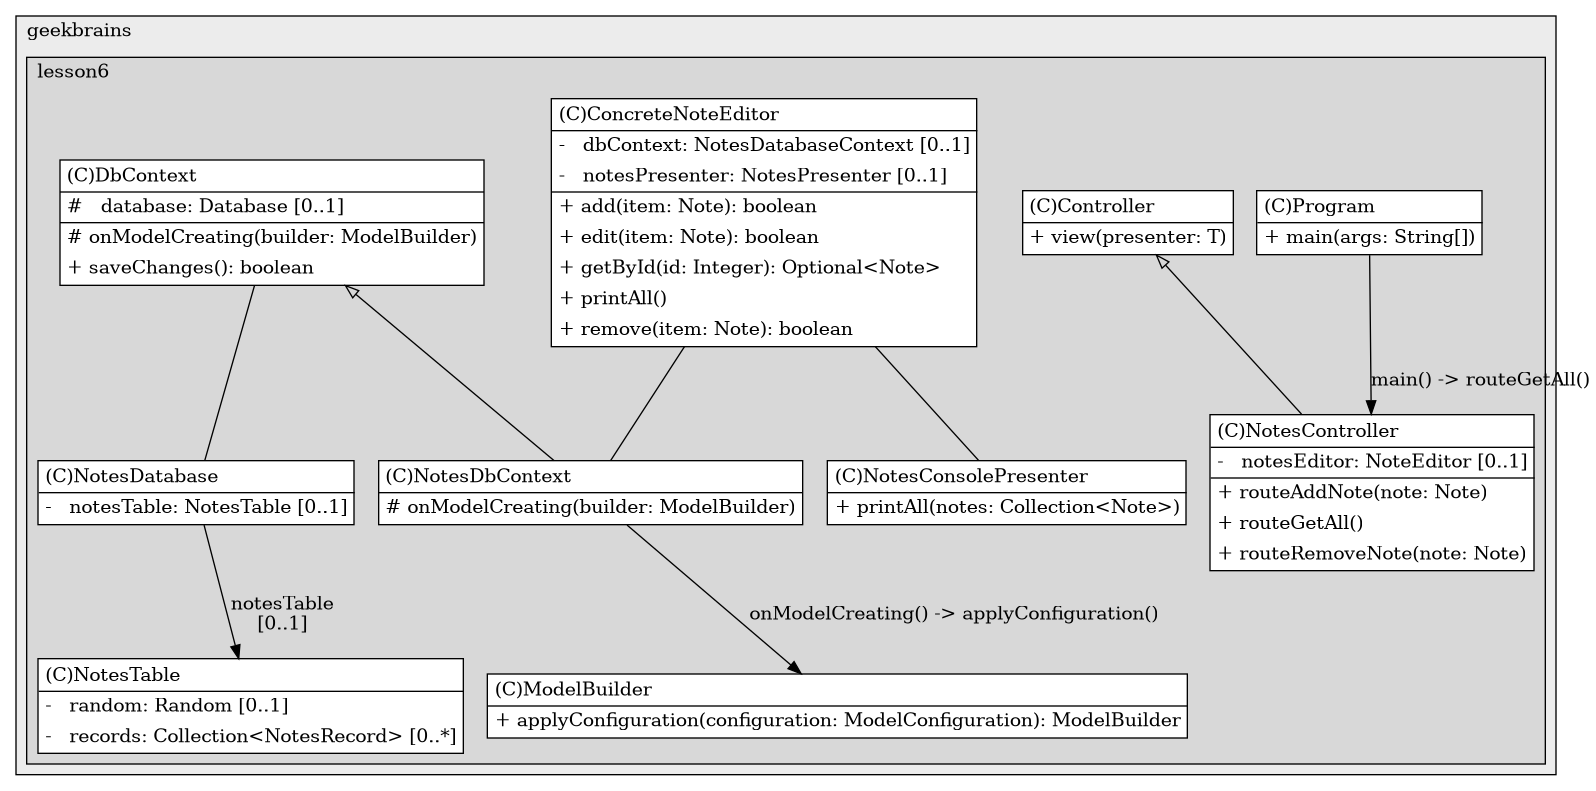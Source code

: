 @startuml

/' diagram meta data start
config=StructureConfiguration;
{
  "projectClassification": {
    "searchMode": "OpenProject", // OpenProject, AllProjects
    "includedProjects": "",
    "pathEndKeywords": "*.impl",
    "isClientPath": "",
    "isClientName": "",
    "isTestPath": "",
    "isTestName": "",
    "isMappingPath": "",
    "isMappingName": "",
    "isDataAccessPath": "",
    "isDataAccessName": "",
    "isDataStructurePath": "",
    "isDataStructureName": "",
    "isInterfaceStructuresPath": "",
    "isInterfaceStructuresName": "",
    "isEntryPointPath": "",
    "isEntryPointName": "",
    "treatFinalFieldsAsMandatory": false
  },
  "graphRestriction": {
    "classPackageExcludeFilter": "",
    "classPackageIncludeFilter": "",
    "classNameExcludeFilter": "",
    "classNameIncludeFilter": "",
    "methodNameExcludeFilter": "",
    "methodNameIncludeFilter": "",
    "removeByInheritance": "", // inheritance/annotation based filtering is done in a second step
    "removeByAnnotation": "",
    "removeByClassPackage": "", // cleanup the graph after inheritance/annotation based filtering is done
    "removeByClassName": "",
    "cutMappings": false,
    "cutEnum": true,
    "cutTests": true,
    "cutClient": true,
    "cutDataAccess": true,
    "cutInterfaceStructures": true,
    "cutDataStructures": true,
    "cutGetterAndSetter": true,
    "cutConstructors": true
  },
  "graphTraversal": {
    "forwardDepth": 6,
    "backwardDepth": 6,
    "classPackageExcludeFilter": "",
    "classPackageIncludeFilter": "",
    "classNameExcludeFilter": "",
    "classNameIncludeFilter": "",
    "methodNameExcludeFilter": "",
    "methodNameIncludeFilter": "",
    "hideMappings": false,
    "hideDataStructures": false,
    "hidePrivateMethods": true,
    "hideInterfaceCalls": true, // indirection: implementation -> interface (is hidden) -> implementation
    "onlyShowApplicationEntryPoints": false, // root node is included
    "useMethodCallsForStructureDiagram": "ForwardOnly" // ForwardOnly, BothDirections, No
  },
  "details": {
    "aggregation": "GroupByClass", // ByClass, GroupByClass, None
    "showClassGenericTypes": true,
    "showMethods": true,
    "showMethodParameterNames": true,
    "showMethodParameterTypes": true,
    "showMethodReturnType": true,
    "showPackageLevels": 2,
    "showDetailedClassStructure": true
  },
  "rootClass": "ru.geekbrains.lesson6.Program",
  "extensionCallbackMethod": "" // qualified.class.name#methodName - signature: public static String method(String)
}
diagram meta data end '/



digraph g {
    rankdir="TB"
    splines=polyline
    

'nodes 
subgraph cluster_1907565759 { 
   	label=geekbrains
	labeljust=l
	fillcolor="#ececec"
	style=filled
   
   subgraph cluster_1629295697 { 
   	label=lesson6
	labeljust=l
	fillcolor="#d8d8d8"
	style=filled
   
   ConcreteNoteEditor1893202592[
	label=<<TABLE BORDER="1" CELLBORDER="0" CELLPADDING="4" CELLSPACING="0">
<TR><TD ALIGN="LEFT" >(C)ConcreteNoteEditor</TD></TR>
<HR/>
<TR><TD ALIGN="LEFT" >-   dbContext: NotesDatabaseContext [0..1]</TD></TR>
<TR><TD ALIGN="LEFT" >-   notesPresenter: NotesPresenter [0..1]</TD></TR>
<HR/>
<TR><TD ALIGN="LEFT" >+ add(item: Note): boolean</TD></TR>
<TR><TD ALIGN="LEFT" >+ edit(item: Note): boolean</TD></TR>
<TR><TD ALIGN="LEFT" >+ getById(id: Integer): Optional&lt;Note&gt;</TD></TR>
<TR><TD ALIGN="LEFT" >+ printAll()</TD></TR>
<TR><TD ALIGN="LEFT" >+ remove(item: Note): boolean</TD></TR>
</TABLE>>
	style=filled
	margin=0
	shape=plaintext
	fillcolor="#FFFFFF"
];

Controller1530141402[
	label=<<TABLE BORDER="1" CELLBORDER="0" CELLPADDING="4" CELLSPACING="0">
<TR><TD ALIGN="LEFT" >(C)Controller</TD></TR>
<HR/>
<TR><TD ALIGN="LEFT" >+ view(presenter: T)</TD></TR>
</TABLE>>
	style=filled
	margin=0
	shape=plaintext
	fillcolor="#FFFFFF"
];

DbContext1162160521[
	label=<<TABLE BORDER="1" CELLBORDER="0" CELLPADDING="4" CELLSPACING="0">
<TR><TD ALIGN="LEFT" >(C)DbContext</TD></TR>
<HR/>
<TR><TD ALIGN="LEFT" >#   database: Database [0..1]</TD></TR>
<HR/>
<TR><TD ALIGN="LEFT" ># onModelCreating(builder: ModelBuilder)</TD></TR>
<TR><TD ALIGN="LEFT" >+ saveChanges(): boolean</TD></TR>
</TABLE>>
	style=filled
	margin=0
	shape=plaintext
	fillcolor="#FFFFFF"
];

ModelBuilder1162160521[
	label=<<TABLE BORDER="1" CELLBORDER="0" CELLPADDING="4" CELLSPACING="0">
<TR><TD ALIGN="LEFT" >(C)ModelBuilder</TD></TR>
<HR/>
<TR><TD ALIGN="LEFT" >+ applyConfiguration(configuration: ModelConfiguration): ModelBuilder</TD></TR>
</TABLE>>
	style=filled
	margin=0
	shape=plaintext
	fillcolor="#FFFFFF"
];

NotesConsolePresenter1509620943[
	label=<<TABLE BORDER="1" CELLBORDER="0" CELLPADDING="4" CELLSPACING="0">
<TR><TD ALIGN="LEFT" >(C)NotesConsolePresenter</TD></TR>
<HR/>
<TR><TD ALIGN="LEFT" >+ printAll(notes: Collection&lt;Note&gt;)</TD></TR>
</TABLE>>
	style=filled
	margin=0
	shape=plaintext
	fillcolor="#FFFFFF"
];

NotesController1530141402[
	label=<<TABLE BORDER="1" CELLBORDER="0" CELLPADDING="4" CELLSPACING="0">
<TR><TD ALIGN="LEFT" >(C)NotesController</TD></TR>
<HR/>
<TR><TD ALIGN="LEFT" >-   notesEditor: NoteEditor [0..1]</TD></TR>
<HR/>
<TR><TD ALIGN="LEFT" >+ routeAddNote(note: Note)</TD></TR>
<TR><TD ALIGN="LEFT" >+ routeGetAll()</TD></TR>
<TR><TD ALIGN="LEFT" >+ routeRemoveNote(note: Note)</TD></TR>
</TABLE>>
	style=filled
	margin=0
	shape=plaintext
	fillcolor="#FFFFFF"
];

NotesDatabase444754253[
	label=<<TABLE BORDER="1" CELLBORDER="0" CELLPADDING="4" CELLSPACING="0">
<TR><TD ALIGN="LEFT" >(C)NotesDatabase</TD></TR>
<HR/>
<TR><TD ALIGN="LEFT" >-   notesTable: NotesTable [0..1]</TD></TR>
</TABLE>>
	style=filled
	margin=0
	shape=plaintext
	fillcolor="#FFFFFF"
];

NotesDbContext1162160521[
	label=<<TABLE BORDER="1" CELLBORDER="0" CELLPADDING="4" CELLSPACING="0">
<TR><TD ALIGN="LEFT" >(C)NotesDbContext</TD></TR>
<HR/>
<TR><TD ALIGN="LEFT" ># onModelCreating(builder: ModelBuilder)</TD></TR>
</TABLE>>
	style=filled
	margin=0
	shape=plaintext
	fillcolor="#FFFFFF"
];

NotesTable444754253[
	label=<<TABLE BORDER="1" CELLBORDER="0" CELLPADDING="4" CELLSPACING="0">
<TR><TD ALIGN="LEFT" >(C)NotesTable</TD></TR>
<HR/>
<TR><TD ALIGN="LEFT" >-   random: Random [0..1]</TD></TR>
<TR><TD ALIGN="LEFT" >-   records: Collection&lt;NotesRecord&gt; [0..*]</TD></TR>
</TABLE>>
	style=filled
	margin=0
	shape=plaintext
	fillcolor="#FFFFFF"
];

Program825298468[
	label=<<TABLE BORDER="1" CELLBORDER="0" CELLPADDING="4" CELLSPACING="0">
<TR><TD ALIGN="LEFT" >(C)Program</TD></TR>
<HR/>
<TR><TD ALIGN="LEFT" >+ main(args: String[])</TD></TR>
</TABLE>>
	style=filled
	margin=0
	shape=plaintext
	fillcolor="#FFFFFF"
];
} 
} 

'edges    
ConcreteNoteEditor1893202592 -> NotesConsolePresenter1509620943[arrowhead=none];
ConcreteNoteEditor1893202592 -> NotesDbContext1162160521[arrowhead=none];
Controller1530141402 -> NotesController1530141402[arrowhead=none, arrowtail=empty, dir=both];
DbContext1162160521 -> NotesDatabase444754253[arrowhead=none];
DbContext1162160521 -> NotesDbContext1162160521[arrowhead=none, arrowtail=empty, dir=both];
NotesDatabase444754253 -> NotesTable444754253[label="notesTable
[0..1]"];
NotesDbContext1162160521 -> ModelBuilder1162160521[label="onModelCreating() -> applyConfiguration()"];
Program825298468 -> NotesController1530141402[label="main() -> routeGetAll()"];
    
}
@enduml